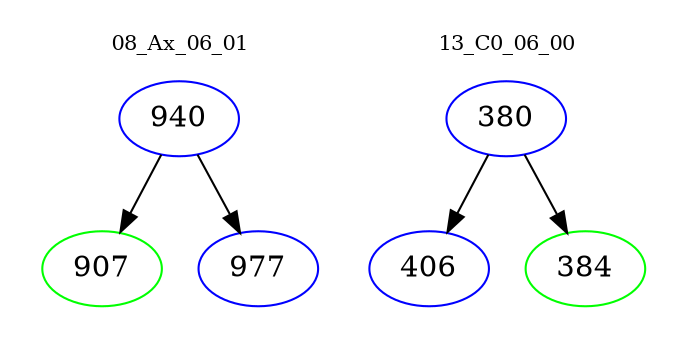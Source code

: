 digraph{
subgraph cluster_0 {
color = white
label = "08_Ax_06_01";
fontsize=10;
T0_940 [label="940", color="blue"]
T0_940 -> T0_907 [color="black"]
T0_907 [label="907", color="green"]
T0_940 -> T0_977 [color="black"]
T0_977 [label="977", color="blue"]
}
subgraph cluster_1 {
color = white
label = "13_C0_06_00";
fontsize=10;
T1_380 [label="380", color="blue"]
T1_380 -> T1_406 [color="black"]
T1_406 [label="406", color="blue"]
T1_380 -> T1_384 [color="black"]
T1_384 [label="384", color="green"]
}
}
